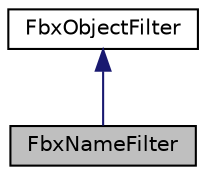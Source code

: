 digraph "FbxNameFilter"
{
  edge [fontname="Helvetica",fontsize="10",labelfontname="Helvetica",labelfontsize="10"];
  node [fontname="Helvetica",fontsize="10",shape=record];
  Node2 [label="FbxNameFilter",height=0.2,width=0.4,color="black", fillcolor="grey75", style="filled", fontcolor="black"];
  Node3 -> Node2 [dir="back",color="midnightblue",fontsize="10",style="solid",fontname="Helvetica"];
  Node3 [label="FbxObjectFilter",height=0.2,width=0.4,color="black", fillcolor="white", style="filled",URL="$class_fbx_object_filter.html",tooltip="This object represents a filter criteria on an object. "];
}
